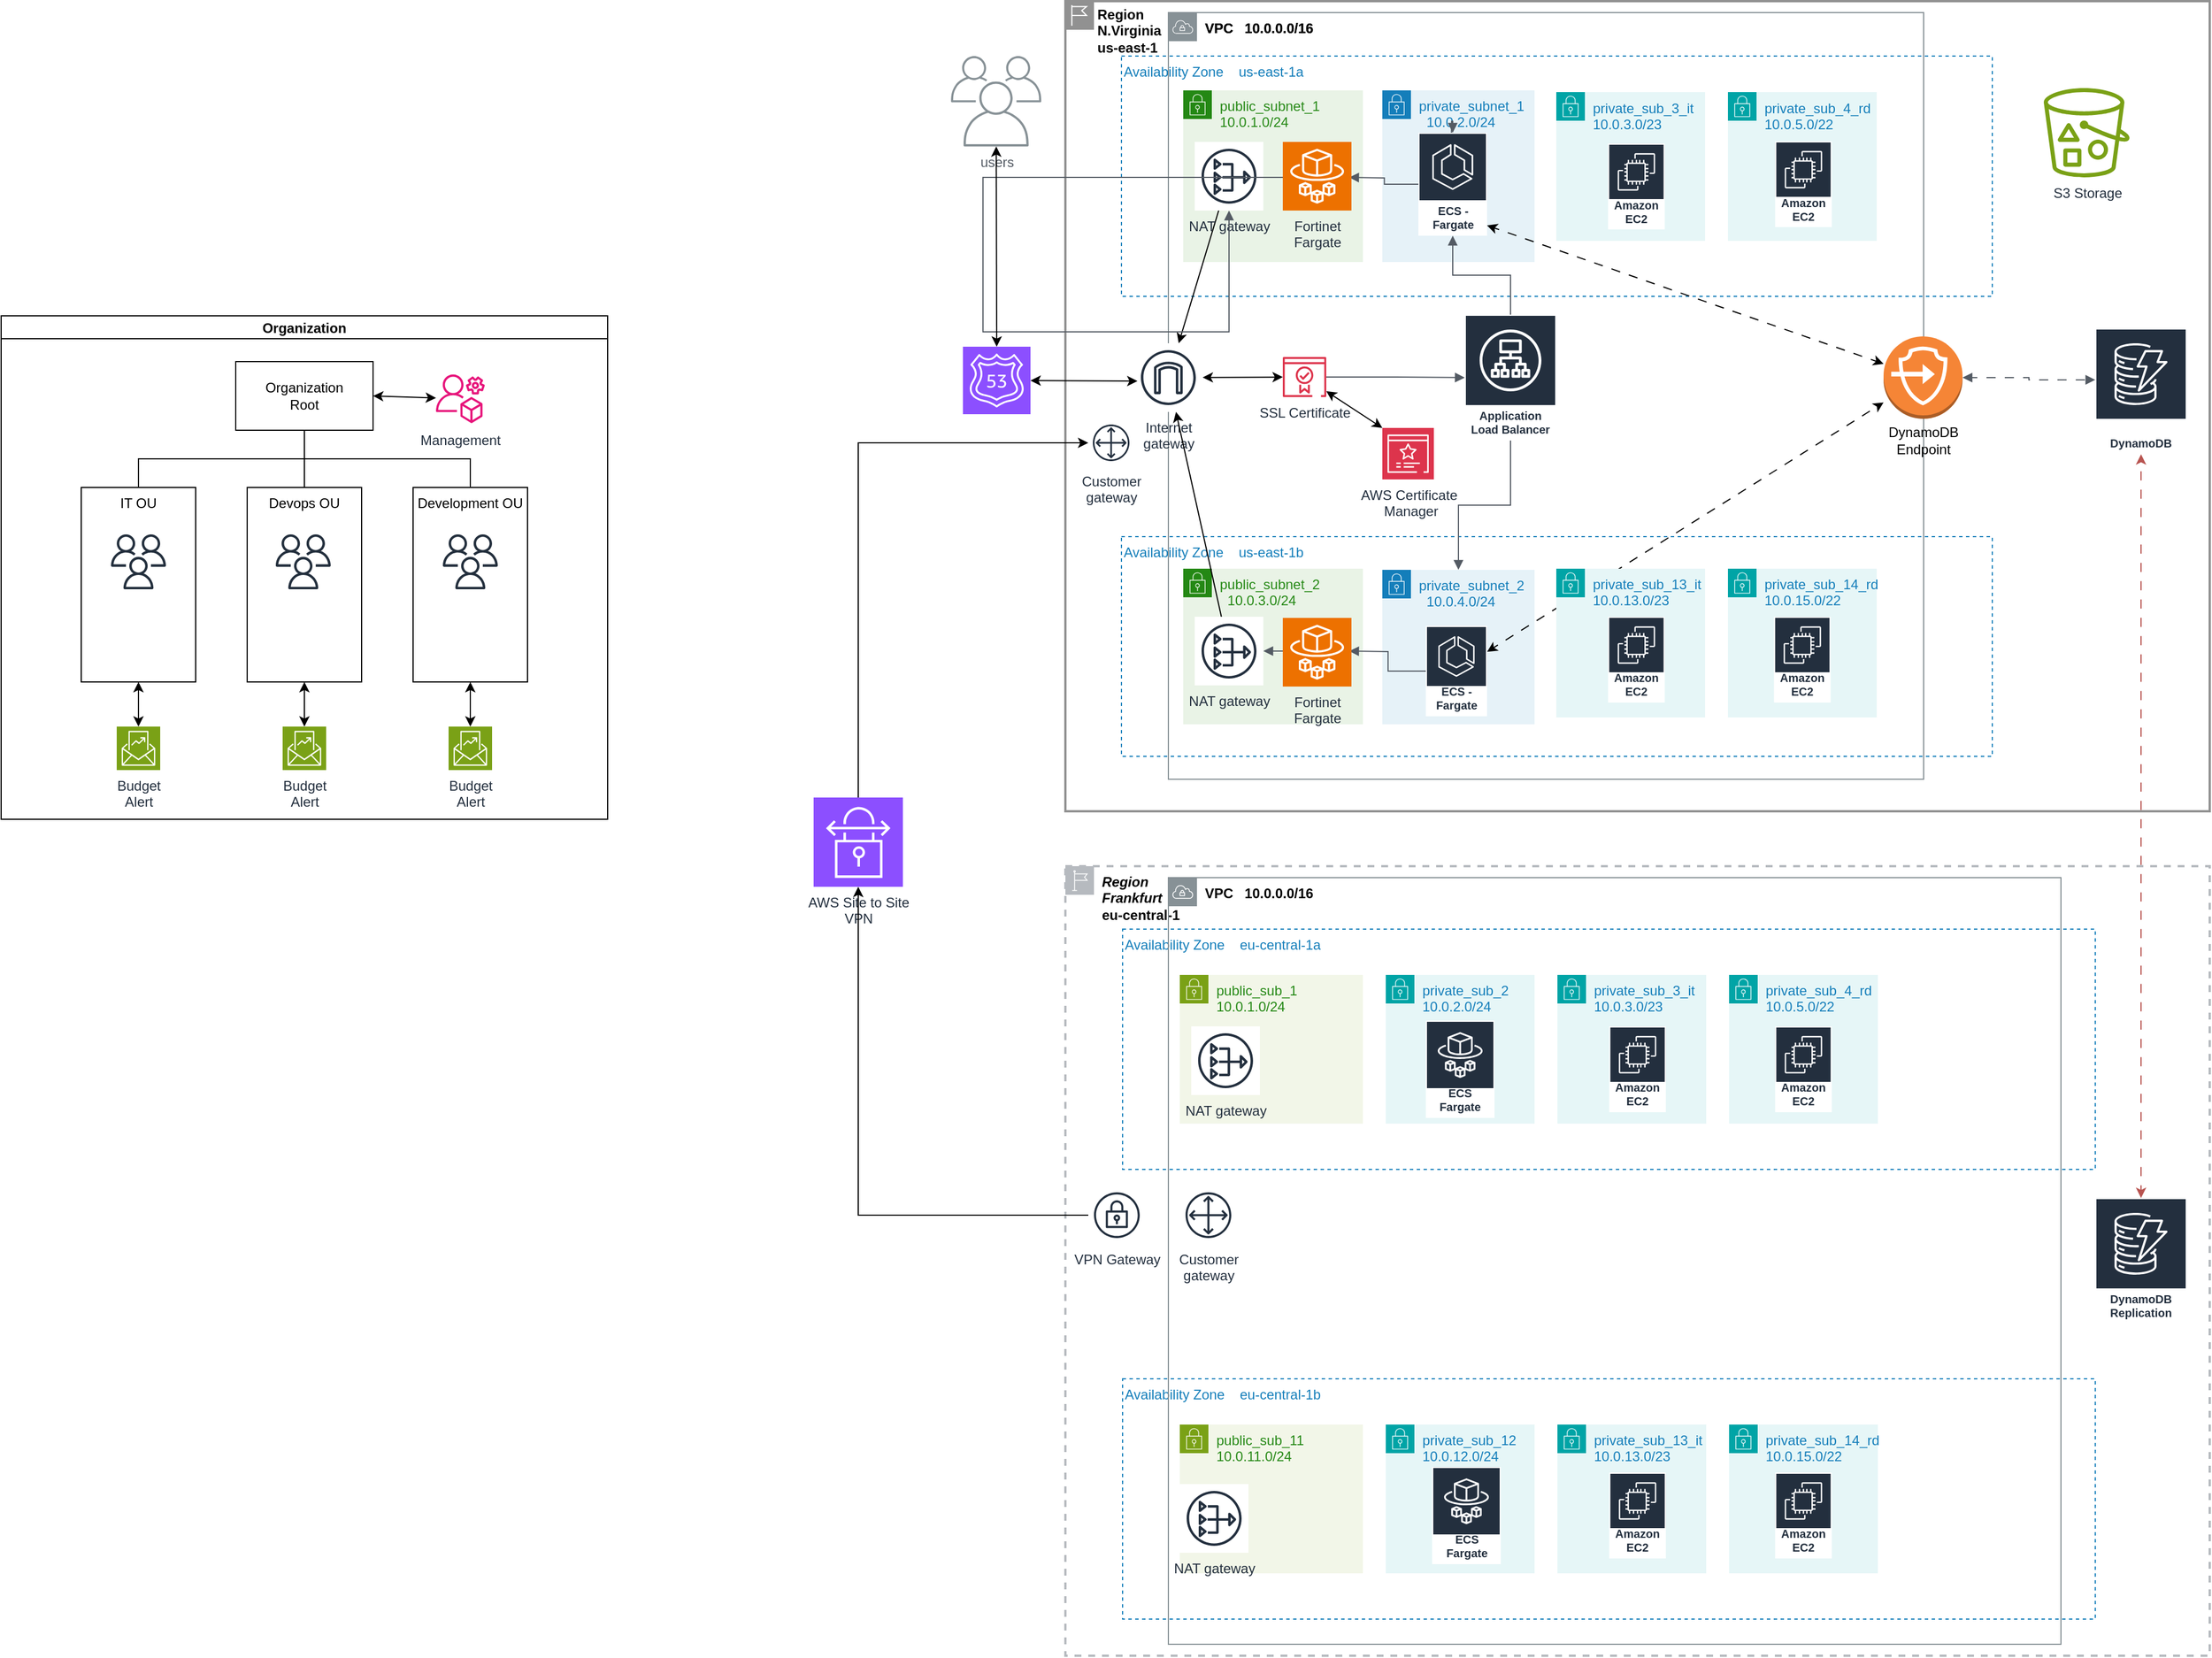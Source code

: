 <mxfile version="24.7.16">
  <diagram name="Page-1" id="aCf4mz3CWXnx07u85e5F">
    <mxGraphModel dx="3513" dy="1090" grid="1" gridSize="10" guides="1" tooltips="1" connect="1" arrows="1" fold="1" page="1" pageScale="1" pageWidth="827" pageHeight="583" math="0" shadow="0">
      <root>
        <mxCell id="0" />
        <mxCell id="1" parent="0" />
        <mxCell id="PfG5eAzSUqIu82yOrAkZ-2" value="&lt;font color=&quot;#000000&quot;&gt;&lt;b&gt;VPC&amp;nbsp; &amp;nbsp;10.0.0.0/16&lt;/b&gt;&lt;/font&gt;" style="sketch=0;outlineConnect=0;gradientColor=none;html=1;whiteSpace=wrap;fontSize=12;fontStyle=0;shape=mxgraph.aws4.group;grIcon=mxgraph.aws4.group_vpc;strokeColor=#879196;fillColor=none;verticalAlign=top;align=left;spacingLeft=30;fontColor=#879196;dashed=0;" parent="1" vertex="1">
          <mxGeometry x="-910" y="54" width="660" height="670" as="geometry" />
        </mxCell>
        <mxCell id="C3LEZmclD4hV7QYWi0aZ-1" value="&lt;b&gt;Region&lt;/b&gt;&lt;div&gt;&lt;b&gt;N.Virginia&lt;/b&gt;&lt;/div&gt;&lt;div&gt;&lt;b&gt;us-east-1&lt;/b&gt;&lt;/div&gt;" style="shape=mxgraph.ibm.box;prType=region;fontStyle=0;verticalAlign=top;align=left;spacingLeft=32;spacingTop=4;fillColor=none;rounded=0;whiteSpace=wrap;html=1;strokeColor=#919191;strokeWidth=2;dashed=0;container=1;spacing=-4;collapsible=0;expand=0;recursiveResize=0;movable=1;" parent="1" vertex="1">
          <mxGeometry x="-1000" y="44" width="1000" height="708" as="geometry" />
        </mxCell>
        <mxCell id="xbgLvKlb90F9djh4Yrgw-6" value="Availability Zone&amp;nbsp; &amp;nbsp;&amp;nbsp;us-east-1a" style="fillColor=none;strokeColor=#147EBA;dashed=1;verticalAlign=top;fontStyle=0;fontColor=#147EBA;whiteSpace=wrap;html=1;align=left;" parent="C3LEZmclD4hV7QYWi0aZ-1" vertex="1">
          <mxGeometry x="49" y="48" width="761" height="210" as="geometry" />
        </mxCell>
        <mxCell id="xbgLvKlb90F9djh4Yrgw-5" value="Availability Zone&amp;nbsp; &amp;nbsp;&amp;nbsp;us-east-1b" style="fillColor=none;strokeColor=#147EBA;dashed=1;verticalAlign=top;fontStyle=0;fontColor=#147EBA;whiteSpace=wrap;html=1;align=left;" parent="C3LEZmclD4hV7QYWi0aZ-1" vertex="1">
          <mxGeometry x="49" y="468" width="761" height="192" as="geometry" />
        </mxCell>
        <mxCell id="C3LEZmclD4hV7QYWi0aZ-2" value="&lt;font color=&quot;#000000&quot;&gt;&lt;b&gt;VPC&amp;nbsp; &amp;nbsp;10.0.0.0/16&lt;/b&gt;&lt;/font&gt;" style="sketch=0;outlineConnect=0;gradientColor=none;html=1;whiteSpace=wrap;fontSize=12;fontStyle=0;shape=mxgraph.aws4.group;grIcon=mxgraph.aws4.group_vpc;strokeColor=#879196;fillColor=none;verticalAlign=top;align=left;spacingLeft=30;fontColor=#879196;dashed=0;" parent="C3LEZmclD4hV7QYWi0aZ-1" vertex="1">
          <mxGeometry x="90" y="10" width="660" height="670" as="geometry" />
        </mxCell>
        <mxCell id="C3LEZmclD4hV7QYWi0aZ-3" value="Internet&#xa;gateway" style="sketch=0;outlineConnect=0;fontColor=#232F3E;gradientColor=none;strokeColor=#232F3E;fillColor=#ffffff;dashed=0;verticalLabelPosition=bottom;verticalAlign=top;align=center;html=1;fontSize=12;fontStyle=0;aspect=fixed;shape=mxgraph.aws4.resourceIcon;resIcon=mxgraph.aws4.internet_gateway;" parent="C3LEZmclD4hV7QYWi0aZ-1" vertex="1">
          <mxGeometry x="60" y="299" width="60" height="60" as="geometry" />
        </mxCell>
        <mxCell id="C3LEZmclD4hV7QYWi0aZ-4" value="Application Load Balancer" style="sketch=0;outlineConnect=0;fontColor=#232F3E;gradientColor=none;strokeColor=#ffffff;fillColor=#232F3E;dashed=0;verticalLabelPosition=middle;verticalAlign=bottom;align=center;html=1;whiteSpace=wrap;fontSize=10;fontStyle=1;spacing=3;shape=mxgraph.aws4.productIcon;prIcon=mxgraph.aws4.application_load_balancer;" parent="C3LEZmclD4hV7QYWi0aZ-1" vertex="1">
          <mxGeometry x="349" y="274" width="80" height="110" as="geometry" />
        </mxCell>
        <mxCell id="C3LEZmclD4hV7QYWi0aZ-5" value="public_subnet_1&amp;nbsp; &amp;nbsp; 10.0.1.0/24" style="points=[[0,0],[0.25,0],[0.5,0],[0.75,0],[1,0],[1,0.25],[1,0.5],[1,0.75],[1,1],[0.75,1],[0.5,1],[0.25,1],[0,1],[0,0.75],[0,0.5],[0,0.25]];outlineConnect=0;gradientColor=none;html=1;whiteSpace=wrap;fontSize=12;fontStyle=0;container=1;pointerEvents=0;collapsible=0;recursiveResize=0;shape=mxgraph.aws4.group;grIcon=mxgraph.aws4.group_security_group;grStroke=0;strokeColor=#248814;fillColor=#E9F3E6;verticalAlign=top;align=left;spacingLeft=30;fontColor=#248814;dashed=0;" parent="C3LEZmclD4hV7QYWi0aZ-1" vertex="1">
          <mxGeometry x="103" y="78" width="157" height="150" as="geometry" />
        </mxCell>
        <mxCell id="C3LEZmclD4hV7QYWi0aZ-6" value="public_subnet_2&amp;nbsp; &amp;nbsp;&amp;nbsp;10.0.3.0/24" style="points=[[0,0],[0.25,0],[0.5,0],[0.75,0],[1,0],[1,0.25],[1,0.5],[1,0.75],[1,1],[0.75,1],[0.5,1],[0.25,1],[0,1],[0,0.75],[0,0.5],[0,0.25]];outlineConnect=0;gradientColor=none;html=1;whiteSpace=wrap;fontSize=12;fontStyle=0;container=1;pointerEvents=0;collapsible=0;recursiveResize=0;shape=mxgraph.aws4.group;grIcon=mxgraph.aws4.group_security_group;grStroke=0;strokeColor=#248814;fillColor=#E9F3E6;verticalAlign=top;align=left;spacingLeft=30;fontColor=#248814;dashed=0;" parent="C3LEZmclD4hV7QYWi0aZ-1" vertex="1">
          <mxGeometry x="103" y="496" width="157" height="136" as="geometry" />
        </mxCell>
        <mxCell id="C3LEZmclD4hV7QYWi0aZ-9" value="private_subnet_1&amp;nbsp; &amp;nbsp;&amp;nbsp;10.0.2.0/24" style="points=[[0,0],[0.25,0],[0.5,0],[0.75,0],[1,0],[1,0.25],[1,0.5],[1,0.75],[1,1],[0.75,1],[0.5,1],[0.25,1],[0,1],[0,0.75],[0,0.5],[0,0.25]];outlineConnect=0;gradientColor=none;html=1;whiteSpace=wrap;fontSize=12;fontStyle=0;container=1;pointerEvents=0;collapsible=0;recursiveResize=0;shape=mxgraph.aws4.group;grIcon=mxgraph.aws4.group_security_group;grStroke=0;strokeColor=#147EBA;fillColor=#E6F2F8;verticalAlign=top;align=left;spacingLeft=30;fontColor=#147EBA;dashed=0;" parent="C3LEZmclD4hV7QYWi0aZ-1" vertex="1">
          <mxGeometry x="277" y="78" width="133" height="150" as="geometry" />
        </mxCell>
        <mxCell id="C3LEZmclD4hV7QYWi0aZ-24" value="" style="edgeStyle=orthogonalEdgeStyle;html=1;endArrow=none;elbow=vertical;startArrow=block;startFill=1;strokeColor=#545B64;rounded=0;" parent="C3LEZmclD4hV7QYWi0aZ-9" source="C3LEZmclD4hV7QYWi0aZ-10" edge="1">
          <mxGeometry width="100" relative="1" as="geometry">
            <mxPoint x="-90" y="64.5" as="sourcePoint" />
            <mxPoint x="60" y="64.5" as="targetPoint" />
            <Array as="points" />
          </mxGeometry>
        </mxCell>
        <mxCell id="C3LEZmclD4hV7QYWi0aZ-10" value="ECS - Fargate" style="sketch=0;outlineConnect=0;fontColor=#232F3E;gradientColor=none;strokeColor=#ffffff;fillColor=#232F3E;dashed=0;verticalLabelPosition=middle;verticalAlign=bottom;align=center;html=1;whiteSpace=wrap;fontSize=10;fontStyle=1;spacing=3;shape=mxgraph.aws4.productIcon;prIcon=mxgraph.aws4.ecs;" parent="C3LEZmclD4hV7QYWi0aZ-9" vertex="1">
          <mxGeometry x="31.5" y="37" width="60" height="90" as="geometry" />
        </mxCell>
        <mxCell id="C3LEZmclD4hV7QYWi0aZ-11" value="DynamoDB" style="sketch=0;outlineConnect=0;fontColor=#232F3E;gradientColor=none;strokeColor=#ffffff;fillColor=#232F3E;dashed=0;verticalLabelPosition=middle;verticalAlign=bottom;align=center;html=1;whiteSpace=wrap;fontSize=10;fontStyle=1;spacing=3;shape=mxgraph.aws4.productIcon;prIcon=mxgraph.aws4.dynamodb;" parent="C3LEZmclD4hV7QYWi0aZ-1" vertex="1">
          <mxGeometry x="900" y="286" width="80" height="110" as="geometry" />
        </mxCell>
        <mxCell id="C3LEZmclD4hV7QYWi0aZ-14" value="" style="group" parent="C3LEZmclD4hV7QYWi0aZ-1" vertex="1" connectable="0">
          <mxGeometry x="715" y="293" width="69" height="106" as="geometry" />
        </mxCell>
        <mxCell id="C3LEZmclD4hV7QYWi0aZ-12" value="" style="outlineConnect=0;dashed=0;verticalLabelPosition=bottom;verticalAlign=top;align=center;html=1;shape=mxgraph.aws3.endpoints;fillColor=#F58536;gradientColor=none;" parent="C3LEZmclD4hV7QYWi0aZ-14" vertex="1">
          <mxGeometry width="69" height="72" as="geometry" />
        </mxCell>
        <mxCell id="C3LEZmclD4hV7QYWi0aZ-13" value="DynamoDB Endpoint" style="text;html=1;strokeColor=none;fillColor=none;align=center;verticalAlign=middle;whiteSpace=wrap;rounded=0;" parent="C3LEZmclD4hV7QYWi0aZ-14" vertex="1">
          <mxGeometry x="4.5" y="76" width="60" height="30" as="geometry" />
        </mxCell>
        <mxCell id="C3LEZmclD4hV7QYWi0aZ-15" value="private_subnet_2&amp;nbsp; &amp;nbsp;&amp;nbsp;10.0.4.0/24" style="points=[[0,0],[0.25,0],[0.5,0],[0.75,0],[1,0],[1,0.25],[1,0.5],[1,0.75],[1,1],[0.75,1],[0.5,1],[0.25,1],[0,1],[0,0.75],[0,0.5],[0,0.25]];outlineConnect=0;gradientColor=none;html=1;whiteSpace=wrap;fontSize=12;fontStyle=0;container=1;pointerEvents=0;collapsible=0;recursiveResize=0;shape=mxgraph.aws4.group;grIcon=mxgraph.aws4.group_security_group;grStroke=0;strokeColor=#147EBA;fillColor=#E6F2F8;verticalAlign=top;align=left;spacingLeft=30;fontColor=#147EBA;dashed=0;" parent="C3LEZmclD4hV7QYWi0aZ-1" vertex="1">
          <mxGeometry x="277" y="497" width="133" height="135" as="geometry" />
        </mxCell>
        <mxCell id="C3LEZmclD4hV7QYWi0aZ-16" value="ECS - Fargate" style="sketch=0;outlineConnect=0;fontColor=#232F3E;gradientColor=none;strokeColor=#ffffff;fillColor=#232F3E;dashed=0;verticalLabelPosition=middle;verticalAlign=bottom;align=center;html=1;whiteSpace=wrap;fontSize=10;fontStyle=1;spacing=3;shape=mxgraph.aws4.productIcon;prIcon=mxgraph.aws4.ecs;" parent="C3LEZmclD4hV7QYWi0aZ-15" vertex="1">
          <mxGeometry x="38" y="49" width="53.5" height="79" as="geometry" />
        </mxCell>
        <mxCell id="C3LEZmclD4hV7QYWi0aZ-19" value="" style="edgeStyle=orthogonalEdgeStyle;html=1;endArrow=block;elbow=vertical;startArrow=none;endFill=1;strokeColor=#545B64;rounded=0;" parent="C3LEZmclD4hV7QYWi0aZ-1" source="xbgLvKlb90F9djh4Yrgw-1" target="C3LEZmclD4hV7QYWi0aZ-4" edge="1">
          <mxGeometry width="100" relative="1" as="geometry">
            <mxPoint x="230" y="283" as="sourcePoint" />
            <mxPoint x="190" y="270" as="targetPoint" />
          </mxGeometry>
        </mxCell>
        <mxCell id="C3LEZmclD4hV7QYWi0aZ-20" value="" style="edgeStyle=orthogonalEdgeStyle;html=1;endArrow=block;elbow=vertical;startArrow=none;endFill=1;strokeColor=#545B64;rounded=0;" parent="C3LEZmclD4hV7QYWi0aZ-1" source="C3LEZmclD4hV7QYWi0aZ-4" target="C3LEZmclD4hV7QYWi0aZ-10" edge="1">
          <mxGeometry width="100" relative="1" as="geometry">
            <mxPoint x="280" y="269.5" as="sourcePoint" />
            <mxPoint x="380" y="269.5" as="targetPoint" />
          </mxGeometry>
        </mxCell>
        <mxCell id="C3LEZmclD4hV7QYWi0aZ-21" value="" style="edgeStyle=orthogonalEdgeStyle;html=1;endArrow=block;elbow=vertical;startArrow=none;endFill=1;strokeColor=#545B64;rounded=0;" parent="C3LEZmclD4hV7QYWi0aZ-1" source="C3LEZmclD4hV7QYWi0aZ-4" target="C3LEZmclD4hV7QYWi0aZ-15" edge="1">
          <mxGeometry width="100" relative="1" as="geometry">
            <mxPoint x="522.5" y="386" as="sourcePoint" />
            <mxPoint x="277" y="553" as="targetPoint" />
          </mxGeometry>
        </mxCell>
        <mxCell id="C3LEZmclD4hV7QYWi0aZ-23" value="" style="edgeStyle=orthogonalEdgeStyle;html=1;endArrow=none;elbow=vertical;startArrow=block;startFill=1;strokeColor=#545B64;rounded=0;" parent="C3LEZmclD4hV7QYWi0aZ-1" target="C3LEZmclD4hV7QYWi0aZ-16" edge="1">
          <mxGeometry width="100" relative="1" as="geometry">
            <mxPoint x="248" y="568" as="sourcePoint" />
            <mxPoint x="390" y="414.5" as="targetPoint" />
            <Array as="points" />
          </mxGeometry>
        </mxCell>
        <mxCell id="C3LEZmclD4hV7QYWi0aZ-29" value="" style="endArrow=classic;startArrow=classic;html=1;rounded=0;flowAnimation=1;" parent="C3LEZmclD4hV7QYWi0aZ-1" source="C3LEZmclD4hV7QYWi0aZ-16" target="C3LEZmclD4hV7QYWi0aZ-12" edge="1">
          <mxGeometry width="50" height="50" relative="1" as="geometry">
            <mxPoint x="500" y="267.5" as="sourcePoint" />
            <mxPoint x="580" y="313" as="targetPoint" />
          </mxGeometry>
        </mxCell>
        <mxCell id="C3LEZmclD4hV7QYWi0aZ-30" value="" style="edgeStyle=orthogonalEdgeStyle;html=1;endArrow=block;elbow=vertical;startArrow=block;startFill=1;endFill=1;strokeColor=#545B64;rounded=0;entryX=0;entryY=0.409;entryDx=0;entryDy=0;entryPerimeter=0;exitX=1;exitY=0.5;exitDx=0;exitDy=0;exitPerimeter=0;flowAnimation=1;" parent="C3LEZmclD4hV7QYWi0aZ-1" source="C3LEZmclD4hV7QYWi0aZ-12" target="C3LEZmclD4hV7QYWi0aZ-11" edge="1">
          <mxGeometry width="100" relative="1" as="geometry">
            <mxPoint x="640" y="290" as="sourcePoint" />
            <mxPoint x="700" y="290" as="targetPoint" />
          </mxGeometry>
        </mxCell>
        <mxCell id="C3LEZmclD4hV7QYWi0aZ-28" value="" style="endArrow=classic;startArrow=classic;html=1;rounded=0;exitX=1;exitY=0.9;exitDx=0;exitDy=0;exitPerimeter=0;flowAnimation=1;" parent="C3LEZmclD4hV7QYWi0aZ-1" source="C3LEZmclD4hV7QYWi0aZ-10" target="C3LEZmclD4hV7QYWi0aZ-12" edge="1">
          <mxGeometry width="50" height="50" relative="1" as="geometry">
            <mxPoint x="490" y="220" as="sourcePoint" />
            <mxPoint x="540" y="170" as="targetPoint" />
          </mxGeometry>
        </mxCell>
        <mxCell id="C3LEZmclD4hV7QYWi0aZ-27" value="" style="endArrow=classic;html=1;rounded=0;" parent="C3LEZmclD4hV7QYWi0aZ-1" source="C3LEZmclD4hV7QYWi0aZ-8" target="C3LEZmclD4hV7QYWi0aZ-3" edge="1">
          <mxGeometry width="50" height="50" relative="1" as="geometry">
            <mxPoint x="200" y="410" as="sourcePoint" />
            <mxPoint x="250" y="360" as="targetPoint" />
          </mxGeometry>
        </mxCell>
        <mxCell id="C3LEZmclD4hV7QYWi0aZ-26" value="" style="endArrow=classic;html=1;rounded=0;" parent="C3LEZmclD4hV7QYWi0aZ-1" source="C3LEZmclD4hV7QYWi0aZ-7" target="C3LEZmclD4hV7QYWi0aZ-3" edge="1">
          <mxGeometry width="50" height="50" relative="1" as="geometry">
            <mxPoint x="200" y="166.25" as="sourcePoint" />
            <mxPoint x="110" y="143.75" as="targetPoint" />
          </mxGeometry>
        </mxCell>
        <mxCell id="xbgLvKlb90F9djh4Yrgw-1" value="SSL Certificate" style="sketch=0;outlineConnect=0;fontColor=#232F3E;gradientColor=none;fillColor=#DD344C;strokeColor=none;dashed=0;verticalLabelPosition=bottom;verticalAlign=top;align=center;html=1;fontSize=12;fontStyle=0;aspect=fixed;pointerEvents=1;shape=mxgraph.aws4.certificate_manager_2;" parent="C3LEZmclD4hV7QYWi0aZ-1" vertex="1">
          <mxGeometry x="190" y="310.92" width="38" height="35.08" as="geometry" />
        </mxCell>
        <mxCell id="xbgLvKlb90F9djh4Yrgw-3" value="" style="endArrow=classic;startArrow=classic;html=1;rounded=0;" parent="C3LEZmclD4hV7QYWi0aZ-1" source="xbgLvKlb90F9djh4Yrgw-1" target="C3LEZmclD4hV7QYWi0aZ-3" edge="1">
          <mxGeometry width="50" height="50" relative="1" as="geometry">
            <mxPoint x="120" y="355" as="sourcePoint" />
            <mxPoint x="-20" y="675" as="targetPoint" />
          </mxGeometry>
        </mxCell>
        <mxCell id="xbgLvKlb90F9djh4Yrgw-2" value="AWS Certificate&lt;div&gt;&amp;nbsp;Manager&lt;/div&gt;" style="sketch=0;points=[[0,0,0],[0.25,0,0],[0.5,0,0],[0.75,0,0],[1,0,0],[0,1,0],[0.25,1,0],[0.5,1,0],[0.75,1,0],[1,1,0],[0,0.25,0],[0,0.5,0],[0,0.75,0],[1,0.25,0],[1,0.5,0],[1,0.75,0]];outlineConnect=0;fontColor=#232F3E;fillColor=#DD344C;strokeColor=#ffffff;dashed=0;verticalLabelPosition=bottom;verticalAlign=top;align=center;html=1;fontSize=12;fontStyle=0;aspect=fixed;shape=mxgraph.aws4.resourceIcon;resIcon=mxgraph.aws4.certificate_manager_3;" parent="C3LEZmclD4hV7QYWi0aZ-1" vertex="1">
          <mxGeometry x="277" y="373" width="45" height="45" as="geometry" />
        </mxCell>
        <mxCell id="xbgLvKlb90F9djh4Yrgw-4" value="" style="endArrow=classic;startArrow=classic;html=1;rounded=0;exitX=0;exitY=0;exitDx=0;exitDy=0;exitPerimeter=0;" parent="C3LEZmclD4hV7QYWi0aZ-1" source="xbgLvKlb90F9djh4Yrgw-2" target="xbgLvKlb90F9djh4Yrgw-1" edge="1">
          <mxGeometry width="50" height="50" relative="1" as="geometry">
            <mxPoint x="409" y="458" as="sourcePoint" />
            <mxPoint x="459" y="408" as="targetPoint" />
          </mxGeometry>
        </mxCell>
        <mxCell id="VjsCKAV40tYy3i-xvCUT-4" value="S3 Storage" style="sketch=0;outlineConnect=0;fontColor=#232F3E;gradientColor=none;fillColor=#7AA116;strokeColor=none;dashed=0;verticalLabelPosition=bottom;verticalAlign=top;align=center;html=1;fontSize=12;fontStyle=0;aspect=fixed;pointerEvents=1;shape=mxgraph.aws4.bucket_with_objects;" parent="C3LEZmclD4hV7QYWi0aZ-1" vertex="1">
          <mxGeometry x="855" y="76" width="75" height="78" as="geometry" />
        </mxCell>
        <mxCell id="C3LEZmclD4hV7QYWi0aZ-7" value="NAT gateway" style="sketch=0;outlineConnect=0;fontColor=#232F3E;gradientColor=none;strokeColor=#232F3E;fillColor=#ffffff;dashed=0;verticalLabelPosition=bottom;verticalAlign=top;align=center;html=1;fontSize=12;fontStyle=0;aspect=fixed;shape=mxgraph.aws4.resourceIcon;resIcon=mxgraph.aws4.nat_gateway;" parent="C3LEZmclD4hV7QYWi0aZ-1" vertex="1">
          <mxGeometry x="113" y="123" width="60" height="60" as="geometry" />
        </mxCell>
        <mxCell id="C3LEZmclD4hV7QYWi0aZ-8" value="NAT gateway" style="sketch=0;outlineConnect=0;fontColor=#232F3E;gradientColor=none;strokeColor=#232F3E;fillColor=#ffffff;dashed=0;verticalLabelPosition=bottom;verticalAlign=top;align=center;html=1;fontSize=12;fontStyle=0;aspect=fixed;shape=mxgraph.aws4.resourceIcon;resIcon=mxgraph.aws4.nat_gateway;" parent="C3LEZmclD4hV7QYWi0aZ-1" vertex="1">
          <mxGeometry x="113" y="538" width="60" height="60" as="geometry" />
        </mxCell>
        <mxCell id="PfG5eAzSUqIu82yOrAkZ-37" value="" style="edgeStyle=orthogonalEdgeStyle;html=1;endArrow=none;elbow=vertical;startArrow=block;startFill=1;strokeColor=#545B64;rounded=0;" parent="C3LEZmclD4hV7QYWi0aZ-1" source="C3LEZmclD4hV7QYWi0aZ-7" edge="1">
          <mxGeometry width="100" relative="1" as="geometry">
            <mxPoint x="-338" y="289" as="sourcePoint" />
            <mxPoint x="190" y="154" as="targetPoint" />
            <Array as="points">
              <mxPoint x="-72" y="289" />
            </Array>
          </mxGeometry>
        </mxCell>
        <mxCell id="PfG5eAzSUqIu82yOrAkZ-39" value="" style="edgeStyle=orthogonalEdgeStyle;html=1;endArrow=none;elbow=vertical;startArrow=block;startFill=1;strokeColor=#545B64;rounded=0;" parent="C3LEZmclD4hV7QYWi0aZ-1" source="C3LEZmclD4hV7QYWi0aZ-8" edge="1">
          <mxGeometry width="100" relative="1" as="geometry">
            <mxPoint x="-827" y="620" as="sourcePoint" />
            <mxPoint x="190" y="568" as="targetPoint" />
            <Array as="points" />
          </mxGeometry>
        </mxCell>
        <mxCell id="PfG5eAzSUqIu82yOrAkZ-40" value="" style="edgeStyle=orthogonalEdgeStyle;html=1;endArrow=none;elbow=vertical;startArrow=block;startFill=1;strokeColor=#545B64;rounded=0;" parent="C3LEZmclD4hV7QYWi0aZ-1" target="C3LEZmclD4hV7QYWi0aZ-10" edge="1">
          <mxGeometry width="100" relative="1" as="geometry">
            <mxPoint x="248" y="154" as="sourcePoint" />
            <mxPoint x="-386" y="264.5" as="targetPoint" />
            <Array as="points" />
          </mxGeometry>
        </mxCell>
        <mxCell id="PfG5eAzSUqIu82yOrAkZ-41" value="private_&lt;span style=&quot;background-color: initial;&quot;&gt;sub_3_it&lt;/span&gt;&lt;div&gt;&lt;span style=&quot;background-color: initial;&quot;&gt;10.0.3.0/23&lt;/span&gt;&lt;/div&gt;" style="points=[[0,0],[0.25,0],[0.5,0],[0.75,0],[1,0],[1,0.25],[1,0.5],[1,0.75],[1,1],[0.75,1],[0.5,1],[0.25,1],[0,1],[0,0.75],[0,0.5],[0,0.25]];outlineConnect=0;gradientColor=none;html=1;whiteSpace=wrap;fontSize=12;fontStyle=0;container=1;pointerEvents=0;collapsible=0;recursiveResize=0;shape=mxgraph.aws4.group;grIcon=mxgraph.aws4.group_security_group;grStroke=0;strokeColor=#00A4A6;fillColor=#E6F6F7;verticalAlign=top;align=left;spacingLeft=30;fontColor=#147EBA;dashed=0;" parent="C3LEZmclD4hV7QYWi0aZ-1" vertex="1">
          <mxGeometry x="429" y="79.5" width="130" height="130" as="geometry" />
        </mxCell>
        <mxCell id="PfG5eAzSUqIu82yOrAkZ-42" value="Amazon EC2" style="sketch=0;outlineConnect=0;fontColor=#232F3E;gradientColor=none;strokeColor=#ffffff;fillColor=#232F3E;dashed=0;verticalLabelPosition=middle;verticalAlign=bottom;align=center;html=1;whiteSpace=wrap;fontSize=10;fontStyle=1;spacing=3;shape=mxgraph.aws4.productIcon;prIcon=mxgraph.aws4.ec2;" parent="PfG5eAzSUqIu82yOrAkZ-41" vertex="1">
          <mxGeometry x="45.25" y="45" width="49.5" height="75" as="geometry" />
        </mxCell>
        <mxCell id="PfG5eAzSUqIu82yOrAkZ-43" value="private_&lt;span style=&quot;background-color: initial;&quot;&gt;sub_4_rd&lt;/span&gt;&lt;div&gt;&lt;span style=&quot;background-color: initial;&quot;&gt;10.0.5.0/22&lt;/span&gt;&lt;/div&gt;" style="points=[[0,0],[0.25,0],[0.5,0],[0.75,0],[1,0],[1,0.25],[1,0.5],[1,0.75],[1,1],[0.75,1],[0.5,1],[0.25,1],[0,1],[0,0.75],[0,0.5],[0,0.25]];outlineConnect=0;gradientColor=none;html=1;whiteSpace=wrap;fontSize=12;fontStyle=0;container=1;pointerEvents=0;collapsible=0;recursiveResize=0;shape=mxgraph.aws4.group;grIcon=mxgraph.aws4.group_security_group;grStroke=0;strokeColor=#00A4A6;fillColor=#E6F6F7;verticalAlign=top;align=left;spacingLeft=30;fontColor=#147EBA;dashed=0;" parent="C3LEZmclD4hV7QYWi0aZ-1" vertex="1">
          <mxGeometry x="579" y="79.5" width="130" height="130" as="geometry" />
        </mxCell>
        <mxCell id="PfG5eAzSUqIu82yOrAkZ-56" value="Amazon EC2" style="sketch=0;outlineConnect=0;fontColor=#232F3E;gradientColor=none;strokeColor=#ffffff;fillColor=#232F3E;dashed=0;verticalLabelPosition=middle;verticalAlign=bottom;align=center;html=1;whiteSpace=wrap;fontSize=10;fontStyle=1;spacing=3;shape=mxgraph.aws4.productIcon;prIcon=mxgraph.aws4.ec2;" parent="PfG5eAzSUqIu82yOrAkZ-43" vertex="1">
          <mxGeometry x="41.25" y="43" width="49.5" height="75" as="geometry" />
        </mxCell>
        <mxCell id="PfG5eAzSUqIu82yOrAkZ-44" value="private_sub_13_it&lt;div&gt;10.0.13.0/23&lt;/div&gt;" style="points=[[0,0],[0.25,0],[0.5,0],[0.75,0],[1,0],[1,0.25],[1,0.5],[1,0.75],[1,1],[0.75,1],[0.5,1],[0.25,1],[0,1],[0,0.75],[0,0.5],[0,0.25]];outlineConnect=0;gradientColor=none;html=1;whiteSpace=wrap;fontSize=12;fontStyle=0;container=1;pointerEvents=0;collapsible=0;recursiveResize=0;shape=mxgraph.aws4.group;grIcon=mxgraph.aws4.group_security_group;grStroke=0;strokeColor=#00A4A6;fillColor=#E6F6F7;verticalAlign=top;align=left;spacingLeft=30;fontColor=#147EBA;dashed=0;" parent="C3LEZmclD4hV7QYWi0aZ-1" vertex="1">
          <mxGeometry x="429" y="496" width="130" height="130" as="geometry" />
        </mxCell>
        <mxCell id="PfG5eAzSUqIu82yOrAkZ-45" value="Amazon EC2" style="sketch=0;outlineConnect=0;fontColor=#232F3E;gradientColor=none;strokeColor=#ffffff;fillColor=#232F3E;dashed=0;verticalLabelPosition=middle;verticalAlign=bottom;align=center;html=1;whiteSpace=wrap;fontSize=10;fontStyle=1;spacing=3;shape=mxgraph.aws4.productIcon;prIcon=mxgraph.aws4.ec2;" parent="PfG5eAzSUqIu82yOrAkZ-44" vertex="1">
          <mxGeometry x="45.25" y="42" width="49.5" height="75" as="geometry" />
        </mxCell>
        <mxCell id="PfG5eAzSUqIu82yOrAkZ-46" value="private_&lt;span style=&quot;background-color: initial;&quot;&gt;sub_14_rd&lt;/span&gt;&lt;div&gt;&lt;span style=&quot;background-color: initial;&quot;&gt;10.0.15.0/22&lt;/span&gt;&lt;/div&gt;" style="points=[[0,0],[0.25,0],[0.5,0],[0.75,0],[1,0],[1,0.25],[1,0.5],[1,0.75],[1,1],[0.75,1],[0.5,1],[0.25,1],[0,1],[0,0.75],[0,0.5],[0,0.25]];outlineConnect=0;gradientColor=none;html=1;whiteSpace=wrap;fontSize=12;fontStyle=0;container=1;pointerEvents=0;collapsible=0;recursiveResize=0;shape=mxgraph.aws4.group;grIcon=mxgraph.aws4.group_security_group;grStroke=0;strokeColor=#00A4A6;fillColor=#E6F6F7;verticalAlign=top;align=left;spacingLeft=30;fontColor=#147EBA;dashed=0;" parent="C3LEZmclD4hV7QYWi0aZ-1" vertex="1">
          <mxGeometry x="579" y="496" width="130" height="130" as="geometry" />
        </mxCell>
        <mxCell id="PfG5eAzSUqIu82yOrAkZ-47" value="Amazon EC2" style="sketch=0;outlineConnect=0;fontColor=#232F3E;gradientColor=none;strokeColor=#ffffff;fillColor=#232F3E;dashed=0;verticalLabelPosition=middle;verticalAlign=bottom;align=center;html=1;whiteSpace=wrap;fontSize=10;fontStyle=1;spacing=3;shape=mxgraph.aws4.productIcon;prIcon=mxgraph.aws4.ec2;" parent="PfG5eAzSUqIu82yOrAkZ-46" vertex="1">
          <mxGeometry x="40.25" y="42" width="49.5" height="75" as="geometry" />
        </mxCell>
        <mxCell id="PfG5eAzSUqIu82yOrAkZ-49" value="Customer&#xa;gateway" style="sketch=0;outlineConnect=0;fontColor=#232F3E;gradientColor=none;strokeColor=#232F3E;fillColor=#ffffff;dashed=0;verticalLabelPosition=bottom;verticalAlign=top;align=center;html=1;fontSize=12;fontStyle=0;aspect=fixed;shape=mxgraph.aws4.resourceIcon;resIcon=mxgraph.aws4.customer_gateway;" parent="C3LEZmclD4hV7QYWi0aZ-1" vertex="1">
          <mxGeometry x="20" y="366" width="40" height="40" as="geometry" />
        </mxCell>
        <mxCell id="05DJVi1TkWHC4ERA7Z5K-1" value="Fortinet&lt;div&gt;Fargate&lt;/div&gt;" style="sketch=0;points=[[0,0,0],[0.25,0,0],[0.5,0,0],[0.75,0,0],[1,0,0],[0,1,0],[0.25,1,0],[0.5,1,0],[0.75,1,0],[1,1,0],[0,0.25,0],[0,0.5,0],[0,0.75,0],[1,0.25,0],[1,0.5,0],[1,0.75,0]];outlineConnect=0;fontColor=#232F3E;fillColor=#ED7100;strokeColor=#ffffff;dashed=0;verticalLabelPosition=bottom;verticalAlign=top;align=center;html=1;fontSize=12;fontStyle=0;aspect=fixed;shape=mxgraph.aws4.resourceIcon;resIcon=mxgraph.aws4.fargate;" vertex="1" parent="C3LEZmclD4hV7QYWi0aZ-1">
          <mxGeometry x="190" y="123" width="60" height="60" as="geometry" />
        </mxCell>
        <mxCell id="05DJVi1TkWHC4ERA7Z5K-2" value="Fortinet&lt;div&gt;&lt;span style=&quot;background-color: initial;&quot;&gt;Fargate&lt;/span&gt;&lt;/div&gt;" style="sketch=0;points=[[0,0,0],[0.25,0,0],[0.5,0,0],[0.75,0,0],[1,0,0],[0,1,0],[0.25,1,0],[0.5,1,0],[0.75,1,0],[1,1,0],[0,0.25,0],[0,0.5,0],[0,0.75,0],[1,0.25,0],[1,0.5,0],[1,0.75,0]];outlineConnect=0;fontColor=#232F3E;fillColor=#ED7100;strokeColor=#ffffff;dashed=0;verticalLabelPosition=bottom;verticalAlign=top;align=center;html=1;fontSize=12;fontStyle=0;aspect=fixed;shape=mxgraph.aws4.resourceIcon;resIcon=mxgraph.aws4.fargate;" vertex="1" parent="C3LEZmclD4hV7QYWi0aZ-1">
          <mxGeometry x="190" y="539" width="60" height="60" as="geometry" />
        </mxCell>
        <mxCell id="VjsCKAV40tYy3i-xvCUT-1" value="&lt;i style=&quot;&quot;&gt;&lt;font color=&quot;#000000&quot;&gt;&lt;b&gt;Region&lt;/b&gt;&lt;/font&gt;&lt;/i&gt;&lt;div&gt;&lt;font color=&quot;#000000&quot;&gt;&lt;b&gt;&lt;i&gt;Frankfurt&lt;br&gt;&lt;/i&gt;&lt;/b&gt;&lt;/font&gt;&lt;div&gt;&lt;font color=&quot;#000000&quot;&gt;&lt;b&gt;eu-central-1&lt;/b&gt;&lt;/font&gt;&lt;/div&gt;&lt;/div&gt;" style="sketch=0;outlineConnect=0;gradientColor=none;html=1;whiteSpace=wrap;fontSize=12;fontStyle=0;shape=mxgraph.aws4.group;grIcon=mxgraph.aws4.group_region;strokeColor=#B6BABF;fillColor=none;verticalAlign=top;align=left;spacingLeft=30;fontColor=#B6BABF;dashed=1;strokeWidth=2;" parent="1" vertex="1">
          <mxGeometry x="-1000" y="800" width="1000" height="690" as="geometry" />
        </mxCell>
        <mxCell id="PfG5eAzSUqIu82yOrAkZ-5" value="Availability Zone&amp;nbsp; &amp;nbsp; eu-central-1b" style="fillColor=none;strokeColor=#147EBA;dashed=1;verticalAlign=top;fontStyle=0;fontColor=#147EBA;whiteSpace=wrap;html=1;align=left;" parent="1" vertex="1">
          <mxGeometry x="-950" y="1248" width="850" height="210" as="geometry" />
        </mxCell>
        <mxCell id="PfG5eAzSUqIu82yOrAkZ-4" value="Availability Zone&amp;nbsp; &amp;nbsp; eu-central-1a" style="fillColor=none;strokeColor=#147EBA;dashed=1;verticalAlign=top;fontStyle=0;fontColor=#147EBA;whiteSpace=wrap;html=1;align=left;" parent="1" vertex="1">
          <mxGeometry x="-950" y="855" width="850" height="210" as="geometry" />
        </mxCell>
        <mxCell id="PfG5eAzSUqIu82yOrAkZ-3" value="&lt;font color=&quot;#000000&quot;&gt;&lt;b&gt;VPC&amp;nbsp; &amp;nbsp;10.0.0.0/16&lt;/b&gt;&lt;/font&gt;" style="sketch=0;outlineConnect=0;gradientColor=none;html=1;whiteSpace=wrap;fontSize=12;fontStyle=0;shape=mxgraph.aws4.group;grIcon=mxgraph.aws4.group_vpc;strokeColor=#879196;fillColor=none;verticalAlign=top;align=left;spacingLeft=30;fontColor=#879196;dashed=0;" parent="1" vertex="1">
          <mxGeometry x="-910" y="810" width="780" height="670" as="geometry" />
        </mxCell>
        <mxCell id="C3LEZmclD4hV7QYWi0aZ-31" value="users" style="sketch=0;outlineConnect=0;gradientColor=none;fontColor=#545B64;strokeColor=none;fillColor=#879196;dashed=0;verticalLabelPosition=bottom;verticalAlign=top;align=center;html=1;fontSize=12;fontStyle=0;aspect=fixed;shape=mxgraph.aws4.illustration_users;pointerEvents=1" parent="1" vertex="1">
          <mxGeometry x="-1100" y="92" width="79" height="79" as="geometry" />
        </mxCell>
        <mxCell id="2mT4hJTFJCS7-FjS-mQA-1" value="" style="sketch=0;points=[[0,0,0],[0.25,0,0],[0.5,0,0],[0.75,0,0],[1,0,0],[0,1,0],[0.25,1,0],[0.5,1,0],[0.75,1,0],[1,1,0],[0,0.25,0],[0,0.5,0],[0,0.75,0],[1,0.25,0],[1,0.5,0],[1,0.75,0]];outlineConnect=0;fontColor=#232F3E;fillColor=#8C4FFF;strokeColor=#ffffff;dashed=0;verticalLabelPosition=bottom;verticalAlign=top;align=center;html=1;fontSize=12;fontStyle=0;aspect=fixed;shape=mxgraph.aws4.resourceIcon;resIcon=mxgraph.aws4.route_53;" parent="1" vertex="1">
          <mxGeometry x="-1089.5" y="346" width="59" height="59" as="geometry" />
        </mxCell>
        <mxCell id="2mT4hJTFJCS7-FjS-mQA-2" value="" style="endArrow=classic;startArrow=classic;html=1;rounded=0;entryX=0.5;entryY=0;entryDx=0;entryDy=0;entryPerimeter=0;" parent="1" source="C3LEZmclD4hV7QYWi0aZ-31" target="2mT4hJTFJCS7-FjS-mQA-1" edge="1">
          <mxGeometry width="50" height="50" relative="1" as="geometry">
            <mxPoint x="-1251" y="242" as="sourcePoint" />
            <mxPoint x="-1191" y="317" as="targetPoint" />
          </mxGeometry>
        </mxCell>
        <mxCell id="2mT4hJTFJCS7-FjS-mQA-3" value="" style="endArrow=classic;startArrow=classic;html=1;rounded=0;entryX=0.05;entryY=0.55;entryDx=0;entryDy=0;entryPerimeter=0;" parent="1" source="2mT4hJTFJCS7-FjS-mQA-1" target="C3LEZmclD4hV7QYWi0aZ-3" edge="1">
          <mxGeometry width="50" height="50" relative="1" as="geometry">
            <mxPoint x="-1240" y="320" as="sourcePoint" />
            <mxPoint x="-1151" y="321" as="targetPoint" />
          </mxGeometry>
        </mxCell>
        <mxCell id="xbgLvKlb90F9djh4Yrgw-9" value="Organization" style="swimlane;startSize=20;horizontal=1;containerType=tree;newEdgeStyle={&quot;edgeStyle&quot;:&quot;elbowEdgeStyle&quot;,&quot;startArrow&quot;:&quot;none&quot;,&quot;endArrow&quot;:&quot;none&quot;};" parent="1" vertex="1">
          <mxGeometry x="-1930" y="319" width="530" height="440" as="geometry">
            <mxRectangle x="-520" y="800" width="90" height="30" as="alternateBounds" />
          </mxGeometry>
        </mxCell>
        <mxCell id="xbgLvKlb90F9djh4Yrgw-10" value="" style="edgeStyle=elbowEdgeStyle;elbow=vertical;sourcePerimeterSpacing=0;targetPerimeterSpacing=0;startArrow=none;endArrow=none;rounded=0;curved=0;" parent="xbgLvKlb90F9djh4Yrgw-9" source="xbgLvKlb90F9djh4Yrgw-12" target="xbgLvKlb90F9djh4Yrgw-13" edge="1">
          <mxGeometry relative="1" as="geometry" />
        </mxCell>
        <mxCell id="xbgLvKlb90F9djh4Yrgw-11" value="" style="edgeStyle=elbowEdgeStyle;elbow=vertical;sourcePerimeterSpacing=0;targetPerimeterSpacing=0;startArrow=none;endArrow=none;rounded=0;curved=0;" parent="xbgLvKlb90F9djh4Yrgw-9" source="xbgLvKlb90F9djh4Yrgw-12" target="xbgLvKlb90F9djh4Yrgw-14" edge="1">
          <mxGeometry relative="1" as="geometry" />
        </mxCell>
        <UserObject label="Organization&lt;div&gt;Root&lt;/div&gt;" treeRoot="1" id="xbgLvKlb90F9djh4Yrgw-12">
          <mxCell style="whiteSpace=wrap;html=1;align=center;treeFolding=1;treeMoving=1;newEdgeStyle={&quot;edgeStyle&quot;:&quot;elbowEdgeStyle&quot;,&quot;startArrow&quot;:&quot;none&quot;,&quot;endArrow&quot;:&quot;none&quot;};" parent="xbgLvKlb90F9djh4Yrgw-9" vertex="1">
            <mxGeometry x="205" y="40" width="120" height="60" as="geometry" />
          </mxCell>
        </UserObject>
        <mxCell id="xbgLvKlb90F9djh4Yrgw-13" value="IT OU" style="whiteSpace=wrap;html=1;align=center;verticalAlign=top;treeFolding=1;treeMoving=1;newEdgeStyle={&quot;edgeStyle&quot;:&quot;elbowEdgeStyle&quot;,&quot;startArrow&quot;:&quot;none&quot;,&quot;endArrow&quot;:&quot;none&quot;};" parent="xbgLvKlb90F9djh4Yrgw-9" vertex="1">
          <mxGeometry x="70" y="150" width="100" height="170" as="geometry" />
        </mxCell>
        <mxCell id="xbgLvKlb90F9djh4Yrgw-14" value="Devops&amp;nbsp;OU" style="whiteSpace=wrap;html=1;align=center;verticalAlign=top;treeFolding=1;treeMoving=1;newEdgeStyle={&quot;edgeStyle&quot;:&quot;elbowEdgeStyle&quot;,&quot;startArrow&quot;:&quot;none&quot;,&quot;endArrow&quot;:&quot;none&quot;};" parent="xbgLvKlb90F9djh4Yrgw-9" vertex="1">
          <mxGeometry x="215" y="150" width="100" height="170" as="geometry" />
        </mxCell>
        <mxCell id="xbgLvKlb90F9djh4Yrgw-15" value="&lt;div style=&quot;&quot;&gt;&lt;span style=&quot;background-color: initial;&quot;&gt;Development&amp;nbsp;OU&lt;/span&gt;&lt;/div&gt;" style="whiteSpace=wrap;html=1;align=center;verticalAlign=top;treeFolding=1;treeMoving=1;newEdgeStyle={&quot;edgeStyle&quot;:&quot;elbowEdgeStyle&quot;,&quot;startArrow&quot;:&quot;none&quot;,&quot;endArrow&quot;:&quot;none&quot;};imageAspect=1;" parent="xbgLvKlb90F9djh4Yrgw-9" vertex="1">
          <mxGeometry x="360" y="150" width="100" height="170" as="geometry" />
        </mxCell>
        <mxCell id="xbgLvKlb90F9djh4Yrgw-16" value="" style="edgeStyle=elbowEdgeStyle;elbow=vertical;sourcePerimeterSpacing=0;targetPerimeterSpacing=0;startArrow=none;endArrow=none;rounded=0;curved=0;" parent="xbgLvKlb90F9djh4Yrgw-9" source="xbgLvKlb90F9djh4Yrgw-12" target="xbgLvKlb90F9djh4Yrgw-15" edge="1">
          <mxGeometry relative="1" as="geometry">
            <mxPoint x="265" y="100" as="sourcePoint" />
            <mxPoint x="335" y="140" as="targetPoint" />
          </mxGeometry>
        </mxCell>
        <mxCell id="xbgLvKlb90F9djh4Yrgw-8" value="Management" style="sketch=0;outlineConnect=0;fontColor=#232F3E;gradientColor=none;fillColor=#E7157B;strokeColor=none;dashed=0;verticalLabelPosition=bottom;verticalAlign=top;align=center;html=1;fontSize=12;fontStyle=0;aspect=fixed;pointerEvents=1;shape=mxgraph.aws4.organizations_management_account;" parent="xbgLvKlb90F9djh4Yrgw-9" vertex="1">
          <mxGeometry x="380" y="50" width="42.7" height="45" as="geometry" />
        </mxCell>
        <mxCell id="xbgLvKlb90F9djh4Yrgw-17" value="" style="sketch=0;outlineConnect=0;fontColor=#232F3E;gradientColor=none;fillColor=#232F3D;strokeColor=none;dashed=0;verticalLabelPosition=bottom;verticalAlign=top;align=center;html=1;fontSize=12;fontStyle=0;aspect=fixed;pointerEvents=1;shape=mxgraph.aws4.users;" parent="xbgLvKlb90F9djh4Yrgw-9" vertex="1">
          <mxGeometry x="386" y="191" width="48" height="48" as="geometry" />
        </mxCell>
        <mxCell id="xbgLvKlb90F9djh4Yrgw-18" value="" style="sketch=0;outlineConnect=0;fontColor=#232F3E;gradientColor=none;fillColor=#232F3D;strokeColor=none;dashed=0;verticalLabelPosition=bottom;verticalAlign=top;align=center;html=1;fontSize=12;fontStyle=0;aspect=fixed;pointerEvents=1;shape=mxgraph.aws4.users;" parent="xbgLvKlb90F9djh4Yrgw-9" vertex="1">
          <mxGeometry x="240" y="191" width="48" height="48" as="geometry" />
        </mxCell>
        <mxCell id="xbgLvKlb90F9djh4Yrgw-19" value="" style="sketch=0;outlineConnect=0;fontColor=#232F3E;gradientColor=none;fillColor=#232F3D;strokeColor=none;dashed=0;verticalLabelPosition=bottom;verticalAlign=top;align=center;html=1;fontSize=12;fontStyle=0;aspect=fixed;pointerEvents=1;shape=mxgraph.aws4.users;" parent="xbgLvKlb90F9djh4Yrgw-9" vertex="1">
          <mxGeometry x="96" y="191" width="48" height="48" as="geometry" />
        </mxCell>
        <mxCell id="xbgLvKlb90F9djh4Yrgw-20" value="" style="endArrow=classic;startArrow=classic;html=1;rounded=0;exitX=1;exitY=0.5;exitDx=0;exitDy=0;" parent="xbgLvKlb90F9djh4Yrgw-9" source="xbgLvKlb90F9djh4Yrgw-12" target="xbgLvKlb90F9djh4Yrgw-8" edge="1">
          <mxGeometry width="50" height="50" relative="1" as="geometry">
            <mxPoint x="360" y="200" as="sourcePoint" />
            <mxPoint x="410" y="150" as="targetPoint" />
          </mxGeometry>
        </mxCell>
        <mxCell id="xbgLvKlb90F9djh4Yrgw-21" value="Budget&lt;div&gt;Alert&lt;/div&gt;" style="sketch=0;points=[[0,0,0],[0.25,0,0],[0.5,0,0],[0.75,0,0],[1,0,0],[0,1,0],[0.25,1,0],[0.5,1,0],[0.75,1,0],[1,1,0],[0,0.25,0],[0,0.5,0],[0,0.75,0],[1,0.25,0],[1,0.5,0],[1,0.75,0]];outlineConnect=0;fontColor=#232F3E;fillColor=#7AA116;strokeColor=#ffffff;dashed=0;verticalLabelPosition=bottom;verticalAlign=top;align=center;html=1;fontSize=12;fontStyle=0;aspect=fixed;shape=mxgraph.aws4.resourceIcon;resIcon=mxgraph.aws4.budgets_2;" parent="xbgLvKlb90F9djh4Yrgw-9" vertex="1">
          <mxGeometry x="101" y="359" width="38" height="38" as="geometry" />
        </mxCell>
        <mxCell id="xbgLvKlb90F9djh4Yrgw-22" value="Budget&lt;div&gt;Alert&lt;/div&gt;" style="sketch=0;points=[[0,0,0],[0.25,0,0],[0.5,0,0],[0.75,0,0],[1,0,0],[0,1,0],[0.25,1,0],[0.5,1,0],[0.75,1,0],[1,1,0],[0,0.25,0],[0,0.5,0],[0,0.75,0],[1,0.25,0],[1,0.5,0],[1,0.75,0]];outlineConnect=0;fontColor=#232F3E;fillColor=#7AA116;strokeColor=#ffffff;dashed=0;verticalLabelPosition=bottom;verticalAlign=top;align=center;html=1;fontSize=12;fontStyle=0;aspect=fixed;shape=mxgraph.aws4.resourceIcon;resIcon=mxgraph.aws4.budgets_2;" parent="xbgLvKlb90F9djh4Yrgw-9" vertex="1">
          <mxGeometry x="246" y="359" width="38" height="38" as="geometry" />
        </mxCell>
        <mxCell id="xbgLvKlb90F9djh4Yrgw-23" value="Budget&lt;div&gt;Alert&lt;/div&gt;" style="sketch=0;points=[[0,0,0],[0.25,0,0],[0.5,0,0],[0.75,0,0],[1,0,0],[0,1,0],[0.25,1,0],[0.5,1,0],[0.75,1,0],[1,1,0],[0,0.25,0],[0,0.5,0],[0,0.75,0],[1,0.25,0],[1,0.5,0],[1,0.75,0]];outlineConnect=0;fontColor=#232F3E;fillColor=#7AA116;strokeColor=#ffffff;dashed=0;verticalLabelPosition=bottom;verticalAlign=top;align=center;html=1;fontSize=12;fontStyle=0;aspect=fixed;shape=mxgraph.aws4.resourceIcon;resIcon=mxgraph.aws4.budgets_2;" parent="xbgLvKlb90F9djh4Yrgw-9" vertex="1">
          <mxGeometry x="391" y="359" width="38" height="38" as="geometry" />
        </mxCell>
        <mxCell id="xbgLvKlb90F9djh4Yrgw-25" value="" style="endArrow=classic;startArrow=classic;html=1;rounded=0;exitX=0.5;exitY=0;exitDx=0;exitDy=0;exitPerimeter=0;entryX=0.5;entryY=1;entryDx=0;entryDy=0;" parent="xbgLvKlb90F9djh4Yrgw-9" source="xbgLvKlb90F9djh4Yrgw-21" target="xbgLvKlb90F9djh4Yrgw-13" edge="1">
          <mxGeometry width="50" height="50" relative="1" as="geometry">
            <mxPoint x="157" y="350" as="sourcePoint" />
            <mxPoint x="110" y="280" as="targetPoint" />
          </mxGeometry>
        </mxCell>
        <mxCell id="xbgLvKlb90F9djh4Yrgw-26" value="" style="endArrow=classic;startArrow=classic;html=1;rounded=0;entryX=0.5;entryY=0;entryDx=0;entryDy=0;entryPerimeter=0;exitX=0.5;exitY=1;exitDx=0;exitDy=0;" parent="xbgLvKlb90F9djh4Yrgw-9" source="xbgLvKlb90F9djh4Yrgw-14" target="xbgLvKlb90F9djh4Yrgw-22" edge="1">
          <mxGeometry width="50" height="50" relative="1" as="geometry">
            <mxPoint x="265" y="289" as="sourcePoint" />
            <mxPoint x="58" y="101" as="targetPoint" />
          </mxGeometry>
        </mxCell>
        <mxCell id="xbgLvKlb90F9djh4Yrgw-27" value="" style="endArrow=classic;startArrow=classic;html=1;rounded=0;entryX=0.5;entryY=0;entryDx=0;entryDy=0;entryPerimeter=0;exitX=0.5;exitY=1;exitDx=0;exitDy=0;" parent="xbgLvKlb90F9djh4Yrgw-9" source="xbgLvKlb90F9djh4Yrgw-15" target="xbgLvKlb90F9djh4Yrgw-23" edge="1">
          <mxGeometry width="50" height="50" relative="1" as="geometry">
            <mxPoint x="440" y="150" as="sourcePoint" />
            <mxPoint x="378" y="69" as="targetPoint" />
          </mxGeometry>
        </mxCell>
        <mxCell id="VjsCKAV40tYy3i-xvCUT-2" value="DynamoDB&lt;div&gt;Replication&lt;/div&gt;" style="sketch=0;outlineConnect=0;fontColor=#232F3E;gradientColor=none;strokeColor=#ffffff;fillColor=#232F3E;dashed=0;verticalLabelPosition=middle;verticalAlign=bottom;align=center;html=1;whiteSpace=wrap;fontSize=10;fontStyle=1;spacing=3;shape=mxgraph.aws4.productIcon;prIcon=mxgraph.aws4.dynamodb;" parent="1" vertex="1">
          <mxGeometry x="-100" y="1090" width="80" height="110" as="geometry" />
        </mxCell>
        <mxCell id="VjsCKAV40tYy3i-xvCUT-3" value="" style="endArrow=classic;startArrow=classic;html=1;rounded=0;flowAnimation=1;fillColor=#f8cecc;strokeColor=#b85450;" parent="1" source="VjsCKAV40tYy3i-xvCUT-2" target="C3LEZmclD4hV7QYWi0aZ-11" edge="1">
          <mxGeometry width="50" height="50" relative="1" as="geometry">
            <mxPoint x="-410" y="640" as="sourcePoint" />
            <mxPoint x="-360" y="590" as="targetPoint" />
          </mxGeometry>
        </mxCell>
        <mxCell id="PfG5eAzSUqIu82yOrAkZ-6" value="public_sub_1&lt;div&gt;10.0.1.0/24&lt;/div&gt;" style="points=[[0,0],[0.25,0],[0.5,0],[0.75,0],[1,0],[1,0.25],[1,0.5],[1,0.75],[1,1],[0.75,1],[0.5,1],[0.25,1],[0,1],[0,0.75],[0,0.5],[0,0.25]];outlineConnect=0;gradientColor=none;html=1;whiteSpace=wrap;fontSize=12;fontStyle=0;container=0;pointerEvents=0;collapsible=0;recursiveResize=0;shape=mxgraph.aws4.group;grIcon=mxgraph.aws4.group_security_group;grStroke=0;strokeColor=#7AA116;fillColor=#F2F6E8;verticalAlign=top;align=left;spacingLeft=30;fontColor=#248814;dashed=0;" parent="1" vertex="1">
          <mxGeometry x="-900" y="895" width="160" height="130" as="geometry" />
        </mxCell>
        <mxCell id="PfG5eAzSUqIu82yOrAkZ-9" value="public_sub_11&lt;div&gt;10.0.11.0/24&lt;/div&gt;" style="points=[[0,0],[0.25,0],[0.5,0],[0.75,0],[1,0],[1,0.25],[1,0.5],[1,0.75],[1,1],[0.75,1],[0.5,1],[0.25,1],[0,1],[0,0.75],[0,0.5],[0,0.25]];outlineConnect=0;gradientColor=none;html=1;whiteSpace=wrap;fontSize=12;fontStyle=0;container=0;pointerEvents=0;collapsible=0;recursiveResize=0;shape=mxgraph.aws4.group;grIcon=mxgraph.aws4.group_security_group;grStroke=0;strokeColor=#7AA116;fillColor=#F2F6E8;verticalAlign=top;align=left;spacingLeft=30;fontColor=#248814;dashed=0;" parent="1" vertex="1">
          <mxGeometry x="-900" y="1288" width="160" height="130" as="geometry" />
        </mxCell>
        <mxCell id="PfG5eAzSUqIu82yOrAkZ-10" value="private_sub_2&lt;div&gt;10.0.2.0/24&lt;/div&gt;" style="points=[[0,0],[0.25,0],[0.5,0],[0.75,0],[1,0],[1,0.25],[1,0.5],[1,0.75],[1,1],[0.75,1],[0.5,1],[0.25,1],[0,1],[0,0.75],[0,0.5],[0,0.25]];outlineConnect=0;gradientColor=none;html=1;whiteSpace=wrap;fontSize=12;fontStyle=0;container=1;pointerEvents=0;collapsible=0;recursiveResize=0;shape=mxgraph.aws4.group;grIcon=mxgraph.aws4.group_security_group;grStroke=0;strokeColor=#00A4A6;fillColor=#E6F6F7;verticalAlign=top;align=left;spacingLeft=30;fontColor=#147EBA;dashed=0;" parent="1" vertex="1">
          <mxGeometry x="-720" y="895" width="130" height="130" as="geometry" />
        </mxCell>
        <mxCell id="PfG5eAzSUqIu82yOrAkZ-32" value="ECS Fargate" style="sketch=0;outlineConnect=0;fontColor=#232F3E;gradientColor=none;strokeColor=#ffffff;fillColor=#232F3E;dashed=0;verticalLabelPosition=middle;verticalAlign=bottom;align=center;html=1;whiteSpace=wrap;fontSize=10;fontStyle=1;spacing=3;shape=mxgraph.aws4.productIcon;prIcon=mxgraph.aws4.fargate;" parent="PfG5eAzSUqIu82yOrAkZ-10" vertex="1">
          <mxGeometry x="35" y="40" width="60" height="85" as="geometry" />
        </mxCell>
        <mxCell id="PfG5eAzSUqIu82yOrAkZ-12" value="private_&lt;span style=&quot;background-color: initial;&quot;&gt;sub_3_it&lt;/span&gt;&lt;div&gt;&lt;span style=&quot;background-color: initial;&quot;&gt;10.0.3.0/23&lt;/span&gt;&lt;/div&gt;" style="points=[[0,0],[0.25,0],[0.5,0],[0.75,0],[1,0],[1,0.25],[1,0.5],[1,0.75],[1,1],[0.75,1],[0.5,1],[0.25,1],[0,1],[0,0.75],[0,0.5],[0,0.25]];outlineConnect=0;gradientColor=none;html=1;whiteSpace=wrap;fontSize=12;fontStyle=0;container=1;pointerEvents=0;collapsible=0;recursiveResize=0;shape=mxgraph.aws4.group;grIcon=mxgraph.aws4.group_security_group;grStroke=0;strokeColor=#00A4A6;fillColor=#E6F6F7;verticalAlign=top;align=left;spacingLeft=30;fontColor=#147EBA;dashed=0;" parent="1" vertex="1">
          <mxGeometry x="-570" y="895" width="130" height="130" as="geometry" />
        </mxCell>
        <mxCell id="PfG5eAzSUqIu82yOrAkZ-27" value="Amazon EC2" style="sketch=0;outlineConnect=0;fontColor=#232F3E;gradientColor=none;strokeColor=#ffffff;fillColor=#232F3E;dashed=0;verticalLabelPosition=middle;verticalAlign=bottom;align=center;html=1;whiteSpace=wrap;fontSize=10;fontStyle=1;spacing=3;shape=mxgraph.aws4.productIcon;prIcon=mxgraph.aws4.ec2;" parent="PfG5eAzSUqIu82yOrAkZ-12" vertex="1">
          <mxGeometry x="45.25" y="45" width="49.5" height="75" as="geometry" />
        </mxCell>
        <mxCell id="PfG5eAzSUqIu82yOrAkZ-13" value="private_&lt;span style=&quot;background-color: initial;&quot;&gt;sub_4_rd&lt;/span&gt;&lt;div&gt;&lt;span style=&quot;background-color: initial;&quot;&gt;10.0.5.0/22&lt;/span&gt;&lt;/div&gt;" style="points=[[0,0],[0.25,0],[0.5,0],[0.75,0],[1,0],[1,0.25],[1,0.5],[1,0.75],[1,1],[0.75,1],[0.5,1],[0.25,1],[0,1],[0,0.75],[0,0.5],[0,0.25]];outlineConnect=0;gradientColor=none;html=1;whiteSpace=wrap;fontSize=12;fontStyle=0;container=1;pointerEvents=0;collapsible=0;recursiveResize=0;shape=mxgraph.aws4.group;grIcon=mxgraph.aws4.group_security_group;grStroke=0;strokeColor=#00A4A6;fillColor=#E6F6F7;verticalAlign=top;align=left;spacingLeft=30;fontColor=#147EBA;dashed=0;" parent="1" vertex="1">
          <mxGeometry x="-420" y="895" width="130" height="130" as="geometry" />
        </mxCell>
        <mxCell id="PfG5eAzSUqIu82yOrAkZ-14" value="private_sub_12&lt;div&gt;10.0.12.0/24&lt;/div&gt;" style="points=[[0,0],[0.25,0],[0.5,0],[0.75,0],[1,0],[1,0.25],[1,0.5],[1,0.75],[1,1],[0.75,1],[0.5,1],[0.25,1],[0,1],[0,0.75],[0,0.5],[0,0.25]];outlineConnect=0;gradientColor=none;html=1;whiteSpace=wrap;fontSize=12;fontStyle=0;container=1;pointerEvents=0;collapsible=0;recursiveResize=0;shape=mxgraph.aws4.group;grIcon=mxgraph.aws4.group_security_group;grStroke=0;strokeColor=#00A4A6;fillColor=#E6F6F7;verticalAlign=top;align=left;spacingLeft=30;fontColor=#147EBA;dashed=0;" parent="1" vertex="1">
          <mxGeometry x="-720" y="1288" width="130" height="130" as="geometry" />
        </mxCell>
        <mxCell id="PfG5eAzSUqIu82yOrAkZ-31" value="ECS Fargate" style="sketch=0;outlineConnect=0;fontColor=#232F3E;gradientColor=none;strokeColor=#ffffff;fillColor=#232F3E;dashed=0;verticalLabelPosition=middle;verticalAlign=bottom;align=center;html=1;whiteSpace=wrap;fontSize=10;fontStyle=1;spacing=3;shape=mxgraph.aws4.productIcon;prIcon=mxgraph.aws4.fargate;" parent="PfG5eAzSUqIu82yOrAkZ-14" vertex="1">
          <mxGeometry x="40.5" y="37" width="60" height="85" as="geometry" />
        </mxCell>
        <mxCell id="PfG5eAzSUqIu82yOrAkZ-15" value="private_sub_13_it&lt;div&gt;10.0.13.0/23&lt;/div&gt;" style="points=[[0,0],[0.25,0],[0.5,0],[0.75,0],[1,0],[1,0.25],[1,0.5],[1,0.75],[1,1],[0.75,1],[0.5,1],[0.25,1],[0,1],[0,0.75],[0,0.5],[0,0.25]];outlineConnect=0;gradientColor=none;html=1;whiteSpace=wrap;fontSize=12;fontStyle=0;container=1;pointerEvents=0;collapsible=0;recursiveResize=0;shape=mxgraph.aws4.group;grIcon=mxgraph.aws4.group_security_group;grStroke=0;strokeColor=#00A4A6;fillColor=#E6F6F7;verticalAlign=top;align=left;spacingLeft=30;fontColor=#147EBA;dashed=0;" parent="1" vertex="1">
          <mxGeometry x="-570" y="1288" width="130" height="130" as="geometry" />
        </mxCell>
        <mxCell id="PfG5eAzSUqIu82yOrAkZ-29" value="Amazon EC2" style="sketch=0;outlineConnect=0;fontColor=#232F3E;gradientColor=none;strokeColor=#ffffff;fillColor=#232F3E;dashed=0;verticalLabelPosition=middle;verticalAlign=bottom;align=center;html=1;whiteSpace=wrap;fontSize=10;fontStyle=1;spacing=3;shape=mxgraph.aws4.productIcon;prIcon=mxgraph.aws4.ec2;" parent="PfG5eAzSUqIu82yOrAkZ-15" vertex="1">
          <mxGeometry x="45.25" y="42" width="49.5" height="75" as="geometry" />
        </mxCell>
        <mxCell id="PfG5eAzSUqIu82yOrAkZ-16" value="private_&lt;span style=&quot;background-color: initial;&quot;&gt;sub_14_rd&lt;/span&gt;&lt;div&gt;&lt;span style=&quot;background-color: initial;&quot;&gt;10.0.15.0/22&lt;/span&gt;&lt;/div&gt;" style="points=[[0,0],[0.25,0],[0.5,0],[0.75,0],[1,0],[1,0.25],[1,0.5],[1,0.75],[1,1],[0.75,1],[0.5,1],[0.25,1],[0,1],[0,0.75],[0,0.5],[0,0.25]];outlineConnect=0;gradientColor=none;html=1;whiteSpace=wrap;fontSize=12;fontStyle=0;container=1;pointerEvents=0;collapsible=0;recursiveResize=0;shape=mxgraph.aws4.group;grIcon=mxgraph.aws4.group_security_group;grStroke=0;strokeColor=#00A4A6;fillColor=#E6F6F7;verticalAlign=top;align=left;spacingLeft=30;fontColor=#147EBA;dashed=0;" parent="1" vertex="1">
          <mxGeometry x="-420" y="1288" width="130" height="130" as="geometry" />
        </mxCell>
        <mxCell id="PfG5eAzSUqIu82yOrAkZ-30" value="Amazon EC2" style="sketch=0;outlineConnect=0;fontColor=#232F3E;gradientColor=none;strokeColor=#ffffff;fillColor=#232F3E;dashed=0;verticalLabelPosition=middle;verticalAlign=bottom;align=center;html=1;whiteSpace=wrap;fontSize=10;fontStyle=1;spacing=3;shape=mxgraph.aws4.productIcon;prIcon=mxgraph.aws4.ec2;" parent="PfG5eAzSUqIu82yOrAkZ-16" vertex="1">
          <mxGeometry x="40.25" y="42" width="49.5" height="75" as="geometry" />
        </mxCell>
        <mxCell id="PfG5eAzSUqIu82yOrAkZ-28" value="Amazon EC2" style="sketch=0;outlineConnect=0;fontColor=#232F3E;gradientColor=none;strokeColor=#ffffff;fillColor=#232F3E;dashed=0;verticalLabelPosition=middle;verticalAlign=bottom;align=center;html=1;whiteSpace=wrap;fontSize=10;fontStyle=1;spacing=3;shape=mxgraph.aws4.productIcon;prIcon=mxgraph.aws4.ec2;" parent="1" vertex="1">
          <mxGeometry x="-379.75" y="940" width="49.5" height="75" as="geometry" />
        </mxCell>
        <mxCell id="PfG5eAzSUqIu82yOrAkZ-33" value="NAT gateway" style="sketch=0;outlineConnect=0;fontColor=#232F3E;gradientColor=none;strokeColor=#232F3E;fillColor=#ffffff;dashed=0;verticalLabelPosition=bottom;verticalAlign=top;align=center;html=1;fontSize=12;fontStyle=0;aspect=fixed;shape=mxgraph.aws4.resourceIcon;resIcon=mxgraph.aws4.nat_gateway;" parent="1" vertex="1">
          <mxGeometry x="-900" y="1340" width="60" height="60" as="geometry" />
        </mxCell>
        <mxCell id="PfG5eAzSUqIu82yOrAkZ-34" value="NAT gateway" style="sketch=0;outlineConnect=0;fontColor=#232F3E;gradientColor=none;strokeColor=#232F3E;fillColor=#ffffff;dashed=0;verticalLabelPosition=bottom;verticalAlign=top;align=center;html=1;fontSize=12;fontStyle=0;aspect=fixed;shape=mxgraph.aws4.resourceIcon;resIcon=mxgraph.aws4.nat_gateway;" parent="1" vertex="1">
          <mxGeometry x="-890" y="940" width="60" height="60" as="geometry" />
        </mxCell>
        <mxCell id="PfG5eAzSUqIu82yOrAkZ-55" value="" style="edgeStyle=orthogonalEdgeStyle;rounded=0;orthogonalLoop=1;jettySize=auto;html=1;exitX=0.5;exitY=0;exitDx=0;exitDy=0;exitPerimeter=0;" parent="1" source="PfG5eAzSUqIu82yOrAkZ-48" target="PfG5eAzSUqIu82yOrAkZ-49" edge="1">
          <mxGeometry relative="1" as="geometry">
            <mxPoint x="-1181" y="651" as="targetPoint" />
            <Array as="points">
              <mxPoint x="-1181" y="430" />
            </Array>
          </mxGeometry>
        </mxCell>
        <mxCell id="PfG5eAzSUqIu82yOrAkZ-48" value="AWS Site to Site&lt;div&gt;VPN&lt;/div&gt;" style="sketch=0;points=[[0,0,0],[0.25,0,0],[0.5,0,0],[0.75,0,0],[1,0,0],[0,1,0],[0.25,1,0],[0.5,1,0],[0.75,1,0],[1,1,0],[0,0.25,0],[0,0.5,0],[0,0.75,0],[1,0.25,0],[1,0.5,0],[1,0.75,0]];outlineConnect=0;fontColor=#232F3E;fillColor=#8C4FFF;strokeColor=#ffffff;dashed=0;verticalLabelPosition=bottom;verticalAlign=top;align=center;html=1;fontSize=12;fontStyle=0;aspect=fixed;shape=mxgraph.aws4.resourceIcon;resIcon=mxgraph.aws4.site_to_site_vpn;" parent="1" vertex="1">
          <mxGeometry x="-1220" y="740" width="78" height="78" as="geometry" />
        </mxCell>
        <mxCell id="PfG5eAzSUqIu82yOrAkZ-50" value="Customer&#xa;gateway" style="sketch=0;outlineConnect=0;fontColor=#232F3E;gradientColor=none;strokeColor=#232F3E;fillColor=#ffffff;dashed=0;verticalLabelPosition=bottom;verticalAlign=top;align=center;html=1;fontSize=12;fontStyle=0;aspect=fixed;shape=mxgraph.aws4.resourceIcon;resIcon=mxgraph.aws4.customer_gateway;" parent="1" vertex="1">
          <mxGeometry x="-900" y="1080" width="50" height="50" as="geometry" />
        </mxCell>
        <mxCell id="PfG5eAzSUqIu82yOrAkZ-53" value="" style="edgeStyle=orthogonalEdgeStyle;rounded=0;orthogonalLoop=1;jettySize=auto;html=1;" parent="1" source="PfG5eAzSUqIu82yOrAkZ-51" target="PfG5eAzSUqIu82yOrAkZ-48" edge="1">
          <mxGeometry relative="1" as="geometry">
            <mxPoint x="-1045" y="1105" as="targetPoint" />
          </mxGeometry>
        </mxCell>
        <mxCell id="PfG5eAzSUqIu82yOrAkZ-51" value="VPN Gateway" style="sketch=0;outlineConnect=0;fontColor=#232F3E;gradientColor=none;strokeColor=#232F3E;fillColor=#ffffff;dashed=0;verticalLabelPosition=bottom;verticalAlign=top;align=center;html=1;fontSize=12;fontStyle=0;aspect=fixed;shape=mxgraph.aws4.resourceIcon;resIcon=mxgraph.aws4.vpn_gateway;" parent="1" vertex="1">
          <mxGeometry x="-980" y="1080" width="50" height="50" as="geometry" />
        </mxCell>
      </root>
    </mxGraphModel>
  </diagram>
</mxfile>
